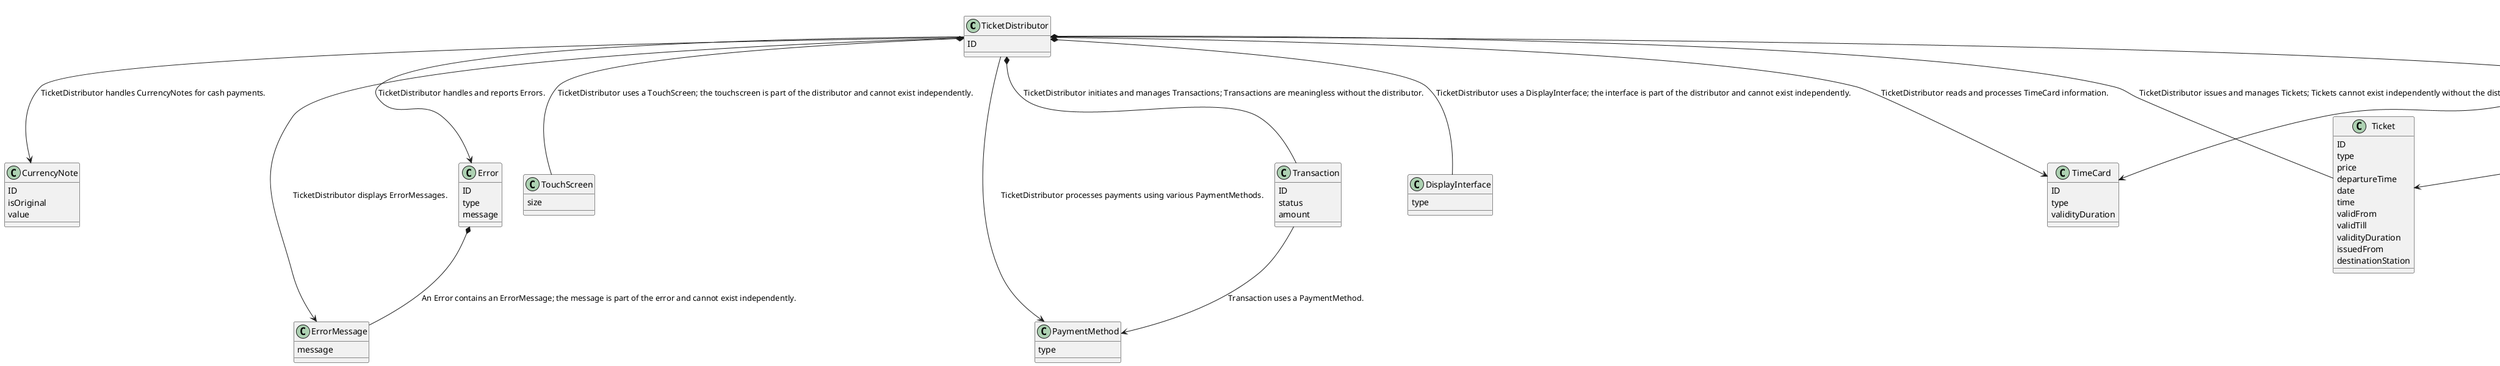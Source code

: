 @startuml

class TicketDistributor {
  ID
}

class Passenger {
  ID
  type
  isFrequentTraveler
}

class Ticket {
  ID
  type
  price
  departureTime
  date
  time
  validFrom
  validTill
  validityDuration
  issuedFrom
  destinationStation
}

class MetroPass {
  ID
  type
  validityDuration
}

class TimeCard {
  ID
  type
  validityDuration
}

class Transaction {
  ID
  status
  amount
}

class DisplayInterface {
  type
}

class PaymentMethod {
  type
}

class CurrencyNote {
  ID
  isOriginal
  value
}

class Error {
  ID
  type
  message
}

class ErrorMessage {
  message
}

class TouchScreen {
  size
}

TicketDistributor *-- Ticket : TicketDistributor issues and manages Tickets; Tickets cannot exist independently without the distributor.
TicketDistributor --> MetroPass : TicketDistributor reads and processes MetroPass information.
TicketDistributor --> TimeCard : TicketDistributor reads and processes TimeCard information.
TicketDistributor *-- Transaction : TicketDistributor initiates and manages Transactions; Transactions are meaningless without the distributor.
TicketDistributor --> PaymentMethod : TicketDistributor processes payments using various PaymentMethods.
TicketDistributor --> CurrencyNote : TicketDistributor handles CurrencyNotes for cash payments.
TicketDistributor *-- DisplayInterface : TicketDistributor uses a DisplayInterface; the interface is part of the distributor and cannot exist independently.
TicketDistributor *-- TouchScreen : TicketDistributor uses a TouchScreen; the touchscreen is part of the distributor and cannot exist independently.
TicketDistributor --> Error : TicketDistributor handles and reports Errors.
TicketDistributor --> ErrorMessage : TicketDistributor displays ErrorMessages.
Passenger --> Ticket : Passenger purchases Tickets.
Passenger --> MetroPass : Passenger may use a MetroPass.
Passenger --> TimeCard : Passenger may use a TimeCard.
Transaction --> PaymentMethod : Transaction uses a PaymentMethod.
Error *-- ErrorMessage : An Error contains an ErrorMessage; the message is part of the error and cannot exist independently.

@enduml